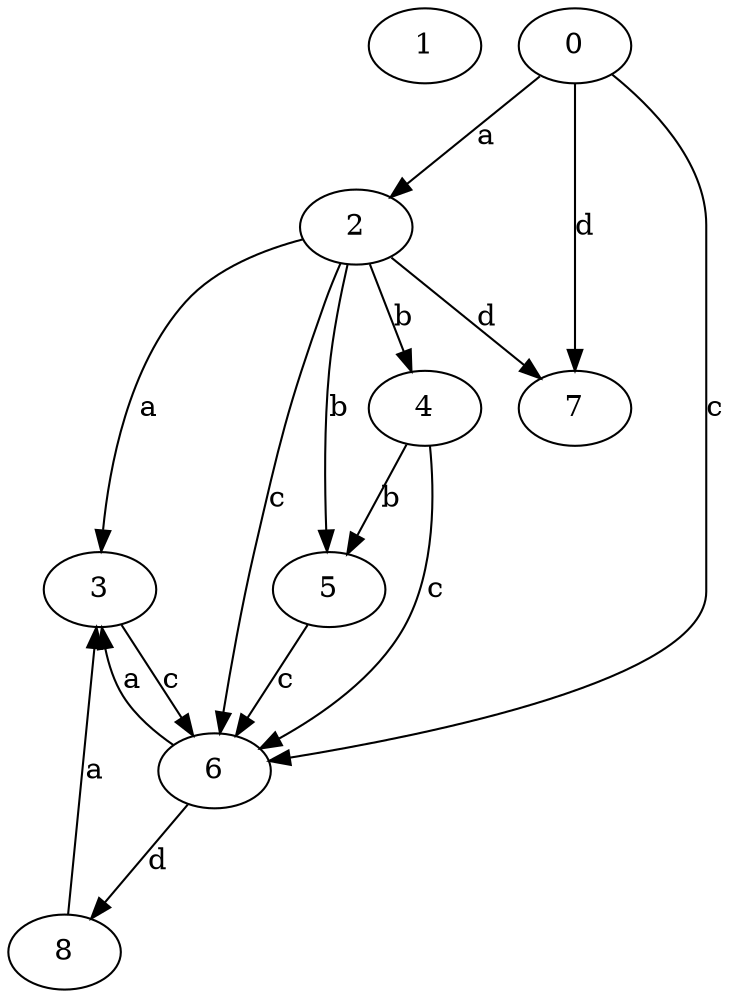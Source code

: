 strict digraph  {
1;
2;
3;
0;
4;
5;
6;
7;
8;
2 -> 3  [label=a];
2 -> 4  [label=b];
2 -> 5  [label=b];
2 -> 6  [label=c];
2 -> 7  [label=d];
3 -> 6  [label=c];
0 -> 2  [label=a];
0 -> 6  [label=c];
0 -> 7  [label=d];
4 -> 5  [label=b];
4 -> 6  [label=c];
5 -> 6  [label=c];
6 -> 3  [label=a];
6 -> 8  [label=d];
8 -> 3  [label=a];
}
